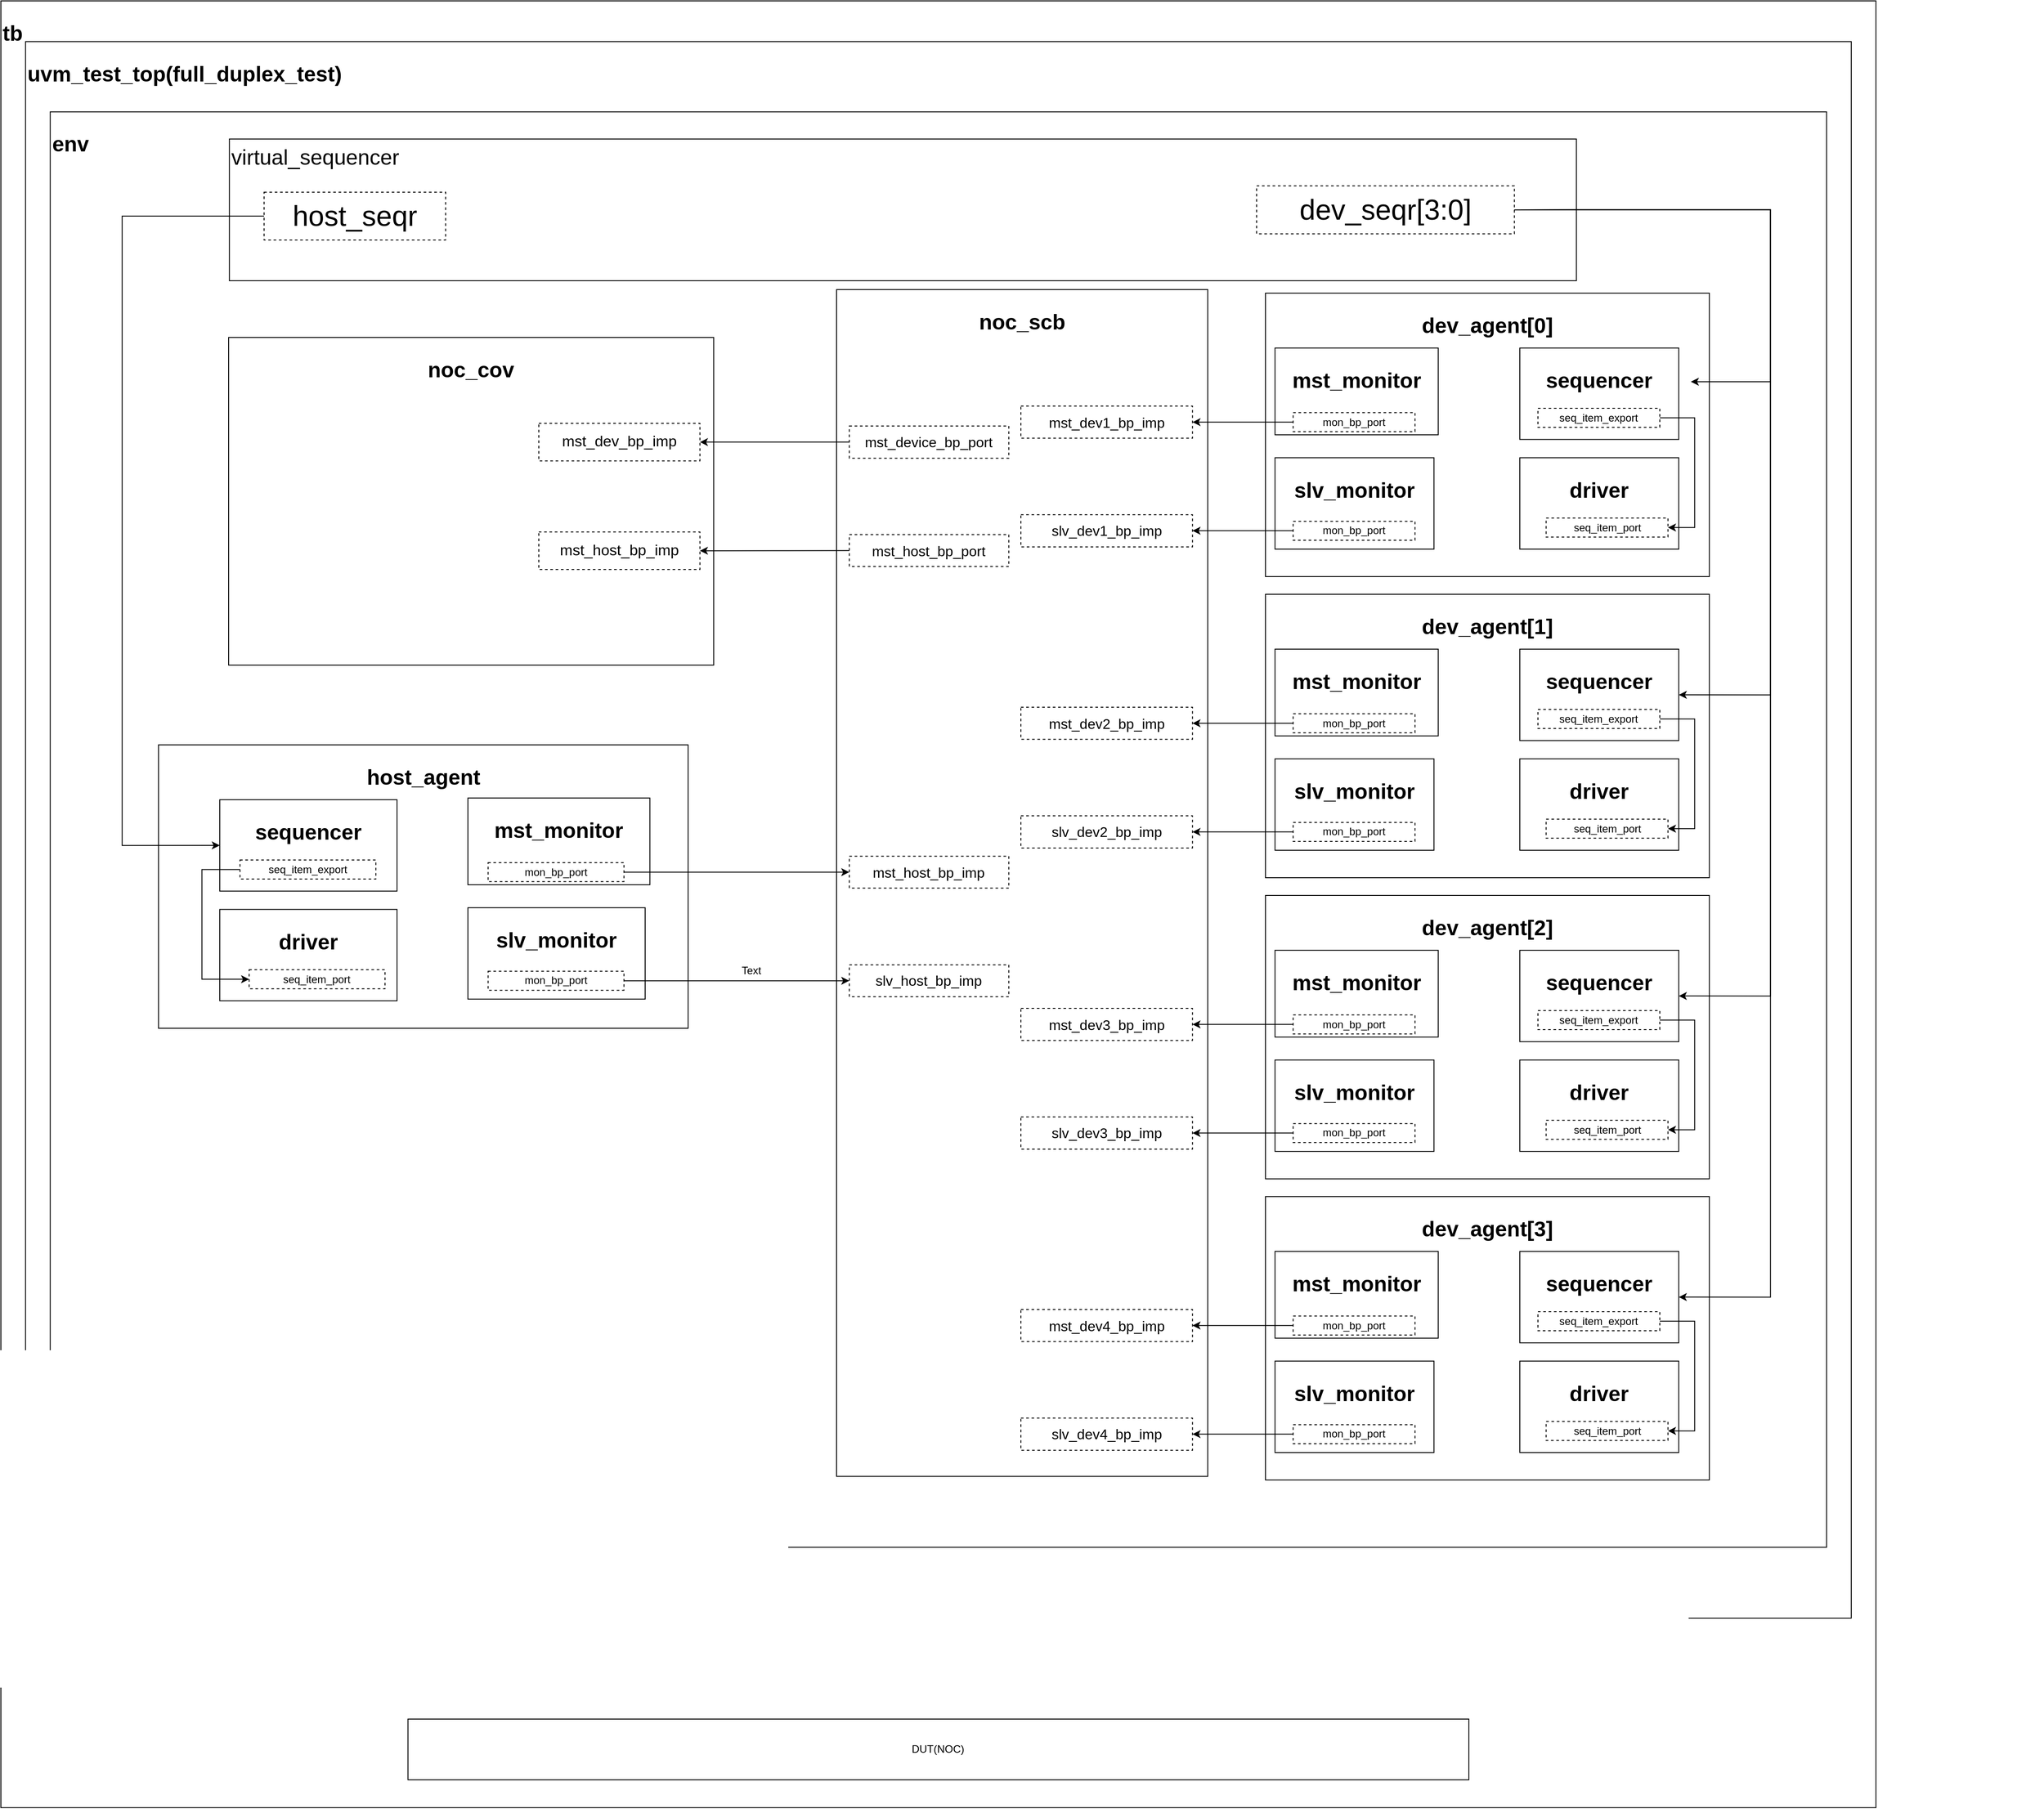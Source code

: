 <mxfile version="22.1.22" type="embed">
  <diagram id="KC7kj0rsEuCDK_Paft02" name="Page-1">
    <mxGraphModel dx="4128" dy="2380" grid="1" gridSize="10" guides="1" tooltips="1" connect="1" arrows="1" fold="1" page="1" pageScale="1" pageWidth="850" pageHeight="1100" math="0" shadow="0">
      <root>
        <mxCell id="0" />
        <mxCell id="1" parent="0" />
        <mxCell id="244" value="" style="group" vertex="1" connectable="0" parent="1">
          <mxGeometry x="-2427" y="400" width="2304.27" height="2040" as="geometry" />
        </mxCell>
        <mxCell id="66" value="" style="group" vertex="1" connectable="0" parent="244">
          <mxGeometry width="2115.84" height="2040" as="geometry" />
        </mxCell>
        <mxCell id="2" value="&lt;h1&gt;tb&lt;/h1&gt;" style="rounded=0;whiteSpace=wrap;html=1;align=left;horizontal=1;verticalAlign=top;" vertex="1" parent="66">
          <mxGeometry width="2115.84" height="2040" as="geometry" />
        </mxCell>
        <mxCell id="4" value="DUT(NOC)" style="rounded=0;whiteSpace=wrap;html=1;align=center;horizontal=1;verticalAlign=middle;" vertex="1" parent="66">
          <mxGeometry x="459.358" y="1939.996" width="1197.12" height="68.485" as="geometry" />
        </mxCell>
        <mxCell id="248" value="" style="group" vertex="1" connectable="0" parent="66">
          <mxGeometry x="27.844" y="45.95" width="2060.164" height="1864.05" as="geometry" />
        </mxCell>
        <mxCell id="3" value="&lt;h1&gt;uvm_test_top(full_duplex_test)&lt;/h1&gt;" style="rounded=0;whiteSpace=wrap;html=1;align=left;horizontal=1;verticalAlign=top;" vertex="1" parent="248">
          <mxGeometry width="2060.164" height="1780" as="geometry" />
        </mxCell>
        <mxCell id="5" value="&lt;h1&gt;env&lt;/h1&gt;" style="rounded=0;whiteSpace=wrap;html=1;align=left;horizontal=1;verticalAlign=top;" vertex="1" parent="248">
          <mxGeometry x="27.844" y="79.32" width="2004.488" height="1620.68" as="geometry" />
        </mxCell>
        <mxCell id="585" value="" style="group" vertex="1" connectable="0" parent="248">
          <mxGeometry x="1399.16" y="284.05" width="500.84" height="1340" as="geometry" />
        </mxCell>
        <mxCell id="522" value="" style="group" vertex="1" connectable="0" parent="585">
          <mxGeometry width="500.84" height="320" as="geometry" />
        </mxCell>
        <mxCell id="6" value="&lt;h1&gt;dev_agent[0]&lt;/h1&gt;" style="rounded=0;whiteSpace=wrap;html=1;align=center;horizontal=1;verticalAlign=top;container=0;" vertex="1" parent="522">
          <mxGeometry width="500.84" height="320" as="geometry" />
        </mxCell>
        <mxCell id="18" value="" style="group;verticalAlign=middle;" vertex="1" connectable="0" parent="522">
          <mxGeometry x="286.989" y="61.94" width="179.368" height="103.226" as="geometry" />
        </mxCell>
        <mxCell id="11" value="&lt;h1&gt;sequencer&lt;/h1&gt;" style="rounded=0;whiteSpace=wrap;html=1;align=center;horizontal=1;verticalAlign=top;" vertex="1" parent="18">
          <mxGeometry width="179.368" height="103.226" as="geometry" />
        </mxCell>
        <mxCell id="16" value="&lt;font style=&quot;font-size: 12px;&quot;&gt;seq_item_export&lt;/font&gt;" style="text;html=1;strokeColor=default;fillColor=none;align=center;verticalAlign=middle;whiteSpace=wrap;rounded=0;dashed=1;" vertex="1" parent="18">
          <mxGeometry x="20.448" y="68.107" width="137.515" height="21.439" as="geometry" />
        </mxCell>
        <mxCell id="19" value="" style="group" vertex="1" connectable="0" parent="522">
          <mxGeometry x="286.987" y="185.806" width="179.368" height="103.226" as="geometry" />
        </mxCell>
        <mxCell id="10" value="&lt;h1&gt;driver&lt;/h1&gt;" style="rounded=0;whiteSpace=wrap;html=1;align=center;horizontal=1;verticalAlign=top;" vertex="1" parent="19">
          <mxGeometry width="179.368" height="103.226" as="geometry" />
        </mxCell>
        <mxCell id="17" value="seq_item_port" style="text;html=1;align=center;verticalAlign=middle;whiteSpace=wrap;rounded=0;labelBorderColor=none;strokeColor=default;dashed=1;" vertex="1" parent="19">
          <mxGeometry x="29.703" y="68.107" width="137.515" height="21.439" as="geometry" />
        </mxCell>
        <mxCell id="414" style="edgeStyle=orthogonalEdgeStyle;rounded=0;orthogonalLoop=1;jettySize=auto;html=1;exitX=1;exitY=0.5;exitDx=0;exitDy=0;entryX=1;entryY=0.5;entryDx=0;entryDy=0;" edge="1" parent="522" source="16" target="17">
          <mxGeometry relative="1" as="geometry">
            <Array as="points">
              <mxPoint x="484.293" y="140.387" />
              <mxPoint x="484.293" y="264.258" />
            </Array>
          </mxGeometry>
        </mxCell>
        <mxCell id="31" value="" style="group;fontSize=21;" vertex="1" connectable="0" parent="522">
          <mxGeometry x="10.762" y="61.932" width="179.368" height="103.226" as="geometry" />
        </mxCell>
        <mxCell id="13" value="&lt;h1&gt;mst_monitor&lt;/h1&gt;" style="rounded=0;whiteSpace=wrap;html=1;align=center;horizontal=1;verticalAlign=top;" vertex="1" parent="31">
          <mxGeometry width="184.148" height="97.977" as="geometry" />
        </mxCell>
        <mxCell id="30" value="mon_bp_port" style="text;html=1;strokeColor=default;fillColor=none;align=center;verticalAlign=middle;whiteSpace=wrap;rounded=0;dashed=1;" vertex="1" parent="31">
          <mxGeometry x="20.436" y="72.983" width="137.515" height="21.439" as="geometry" />
        </mxCell>
        <mxCell id="302" value="" style="group;fontSize=21;" vertex="1" connectable="0" parent="522">
          <mxGeometry x="10.762" y="185.806" width="179.368" height="103.226" as="geometry" />
        </mxCell>
        <mxCell id="12" value="&lt;h1&gt;slv_monitor&lt;/h1&gt;" style="rounded=0;whiteSpace=wrap;html=1;align=center;horizontal=1;verticalAlign=top;" vertex="1" parent="302">
          <mxGeometry width="179.368" height="103.226" as="geometry" />
        </mxCell>
        <mxCell id="29" value="mon_bp_port" style="text;html=1;strokeColor=default;fillColor=none;align=center;verticalAlign=middle;whiteSpace=wrap;rounded=0;dashed=1;" vertex="1" parent="302">
          <mxGeometry x="20.436" y="71.767" width="137.515" height="21.439" as="geometry" />
        </mxCell>
        <mxCell id="523" value="" style="group" vertex="1" connectable="0" parent="585">
          <mxGeometry y="1020" width="500.84" height="320" as="geometry" />
        </mxCell>
        <mxCell id="524" value="&lt;h1&gt;dev_agent[3]&lt;/h1&gt;" style="rounded=0;whiteSpace=wrap;html=1;align=center;horizontal=1;verticalAlign=top;container=0;" vertex="1" parent="523">
          <mxGeometry width="500.84" height="320" as="geometry" />
        </mxCell>
        <mxCell id="525" value="" style="group;verticalAlign=middle;" vertex="1" connectable="0" parent="523">
          <mxGeometry x="286.989" y="61.94" width="179.368" height="103.226" as="geometry" />
        </mxCell>
        <mxCell id="526" value="&lt;h1&gt;sequencer&lt;/h1&gt;" style="rounded=0;whiteSpace=wrap;html=1;align=center;horizontal=1;verticalAlign=top;" vertex="1" parent="525">
          <mxGeometry width="179.368" height="103.226" as="geometry" />
        </mxCell>
        <mxCell id="527" value="&lt;font style=&quot;font-size: 12px;&quot;&gt;seq_item_export&lt;/font&gt;" style="text;html=1;strokeColor=default;fillColor=none;align=center;verticalAlign=middle;whiteSpace=wrap;rounded=0;dashed=1;" vertex="1" parent="525">
          <mxGeometry x="20.448" y="68.107" width="137.515" height="21.439" as="geometry" />
        </mxCell>
        <mxCell id="528" value="" style="group" vertex="1" connectable="0" parent="523">
          <mxGeometry x="286.987" y="185.806" width="179.368" height="103.226" as="geometry" />
        </mxCell>
        <mxCell id="529" value="&lt;h1&gt;driver&lt;/h1&gt;" style="rounded=0;whiteSpace=wrap;html=1;align=center;horizontal=1;verticalAlign=top;" vertex="1" parent="528">
          <mxGeometry width="179.368" height="103.226" as="geometry" />
        </mxCell>
        <mxCell id="530" value="seq_item_port" style="text;html=1;align=center;verticalAlign=middle;whiteSpace=wrap;rounded=0;labelBorderColor=none;strokeColor=default;dashed=1;" vertex="1" parent="528">
          <mxGeometry x="29.703" y="68.107" width="137.515" height="21.439" as="geometry" />
        </mxCell>
        <mxCell id="531" style="edgeStyle=orthogonalEdgeStyle;rounded=0;orthogonalLoop=1;jettySize=auto;html=1;exitX=1;exitY=0.5;exitDx=0;exitDy=0;entryX=1;entryY=0.5;entryDx=0;entryDy=0;" edge="1" parent="523" source="527" target="530">
          <mxGeometry relative="1" as="geometry">
            <Array as="points">
              <mxPoint x="484.293" y="140.387" />
              <mxPoint x="484.293" y="264.258" />
            </Array>
          </mxGeometry>
        </mxCell>
        <mxCell id="532" value="" style="group;fontSize=21;" vertex="1" connectable="0" parent="523">
          <mxGeometry x="10.762" y="61.932" width="179.368" height="103.226" as="geometry" />
        </mxCell>
        <mxCell id="533" value="&lt;h1&gt;mst_monitor&lt;/h1&gt;" style="rounded=0;whiteSpace=wrap;html=1;align=center;horizontal=1;verticalAlign=top;" vertex="1" parent="532">
          <mxGeometry width="184.148" height="97.977" as="geometry" />
        </mxCell>
        <mxCell id="534" value="mon_bp_port" style="text;html=1;strokeColor=default;fillColor=none;align=center;verticalAlign=middle;whiteSpace=wrap;rounded=0;dashed=1;" vertex="1" parent="532">
          <mxGeometry x="20.436" y="72.983" width="137.515" height="21.439" as="geometry" />
        </mxCell>
        <mxCell id="535" value="" style="group;fontSize=21;" vertex="1" connectable="0" parent="523">
          <mxGeometry x="10.762" y="185.806" width="179.368" height="103.226" as="geometry" />
        </mxCell>
        <mxCell id="536" value="&lt;h1&gt;slv_monitor&lt;/h1&gt;" style="rounded=0;whiteSpace=wrap;html=1;align=center;horizontal=1;verticalAlign=top;" vertex="1" parent="535">
          <mxGeometry width="179.368" height="103.226" as="geometry" />
        </mxCell>
        <mxCell id="537" value="mon_bp_port" style="text;html=1;strokeColor=default;fillColor=none;align=center;verticalAlign=middle;whiteSpace=wrap;rounded=0;dashed=1;" vertex="1" parent="535">
          <mxGeometry x="20.436" y="71.767" width="137.515" height="21.439" as="geometry" />
        </mxCell>
        <mxCell id="538" value="" style="group" vertex="1" connectable="0" parent="585">
          <mxGeometry y="680" width="500.84" height="320" as="geometry" />
        </mxCell>
        <mxCell id="539" value="&lt;h1&gt;dev_agent[2]&lt;/h1&gt;" style="rounded=0;whiteSpace=wrap;html=1;align=center;horizontal=1;verticalAlign=top;container=0;" vertex="1" parent="538">
          <mxGeometry width="500.84" height="320" as="geometry" />
        </mxCell>
        <mxCell id="540" value="" style="group;verticalAlign=middle;" vertex="1" connectable="0" parent="538">
          <mxGeometry x="286.989" y="61.94" width="179.368" height="103.226" as="geometry" />
        </mxCell>
        <mxCell id="541" value="&lt;h1&gt;sequencer&lt;/h1&gt;" style="rounded=0;whiteSpace=wrap;html=1;align=center;horizontal=1;verticalAlign=top;" vertex="1" parent="540">
          <mxGeometry width="179.368" height="103.226" as="geometry" />
        </mxCell>
        <mxCell id="542" value="&lt;font style=&quot;font-size: 12px;&quot;&gt;seq_item_export&lt;/font&gt;" style="text;html=1;strokeColor=default;fillColor=none;align=center;verticalAlign=middle;whiteSpace=wrap;rounded=0;dashed=1;" vertex="1" parent="540">
          <mxGeometry x="20.448" y="68.107" width="137.515" height="21.439" as="geometry" />
        </mxCell>
        <mxCell id="543" value="" style="group" vertex="1" connectable="0" parent="538">
          <mxGeometry x="286.987" y="185.806" width="179.368" height="103.226" as="geometry" />
        </mxCell>
        <mxCell id="544" value="&lt;h1&gt;driver&lt;/h1&gt;" style="rounded=0;whiteSpace=wrap;html=1;align=center;horizontal=1;verticalAlign=top;" vertex="1" parent="543">
          <mxGeometry width="179.368" height="103.226" as="geometry" />
        </mxCell>
        <mxCell id="545" value="seq_item_port" style="text;html=1;align=center;verticalAlign=middle;whiteSpace=wrap;rounded=0;labelBorderColor=none;strokeColor=default;dashed=1;" vertex="1" parent="543">
          <mxGeometry x="29.703" y="68.107" width="137.515" height="21.439" as="geometry" />
        </mxCell>
        <mxCell id="546" style="edgeStyle=orthogonalEdgeStyle;rounded=0;orthogonalLoop=1;jettySize=auto;html=1;exitX=1;exitY=0.5;exitDx=0;exitDy=0;entryX=1;entryY=0.5;entryDx=0;entryDy=0;" edge="1" parent="538" source="542" target="545">
          <mxGeometry relative="1" as="geometry">
            <Array as="points">
              <mxPoint x="484.293" y="140.387" />
              <mxPoint x="484.293" y="264.258" />
            </Array>
          </mxGeometry>
        </mxCell>
        <mxCell id="547" value="" style="group;fontSize=21;" vertex="1" connectable="0" parent="538">
          <mxGeometry x="10.762" y="61.932" width="179.368" height="103.226" as="geometry" />
        </mxCell>
        <mxCell id="548" value="&lt;h1&gt;mst_monitor&lt;/h1&gt;" style="rounded=0;whiteSpace=wrap;html=1;align=center;horizontal=1;verticalAlign=top;" vertex="1" parent="547">
          <mxGeometry width="184.148" height="97.977" as="geometry" />
        </mxCell>
        <mxCell id="549" value="mon_bp_port" style="text;html=1;strokeColor=default;fillColor=none;align=center;verticalAlign=middle;whiteSpace=wrap;rounded=0;dashed=1;" vertex="1" parent="547">
          <mxGeometry x="20.436" y="72.983" width="137.515" height="21.439" as="geometry" />
        </mxCell>
        <mxCell id="550" value="" style="group;fontSize=21;" vertex="1" connectable="0" parent="538">
          <mxGeometry x="10.762" y="185.806" width="179.368" height="103.226" as="geometry" />
        </mxCell>
        <mxCell id="551" value="&lt;h1&gt;slv_monitor&lt;/h1&gt;" style="rounded=0;whiteSpace=wrap;html=1;align=center;horizontal=1;verticalAlign=top;" vertex="1" parent="550">
          <mxGeometry width="179.368" height="103.226" as="geometry" />
        </mxCell>
        <mxCell id="552" value="mon_bp_port" style="text;html=1;strokeColor=default;fillColor=none;align=center;verticalAlign=middle;whiteSpace=wrap;rounded=0;dashed=1;" vertex="1" parent="550">
          <mxGeometry x="20.436" y="71.767" width="137.515" height="21.439" as="geometry" />
        </mxCell>
        <mxCell id="553" value="" style="group" vertex="1" connectable="0" parent="585">
          <mxGeometry y="340" width="500.84" height="320" as="geometry" />
        </mxCell>
        <mxCell id="554" value="&lt;h1&gt;dev_agent[1]&lt;/h1&gt;" style="rounded=0;whiteSpace=wrap;html=1;align=center;horizontal=1;verticalAlign=top;container=0;" vertex="1" parent="553">
          <mxGeometry width="500.84" height="320" as="geometry" />
        </mxCell>
        <mxCell id="555" value="" style="group;verticalAlign=middle;" vertex="1" connectable="0" parent="553">
          <mxGeometry x="286.989" y="61.94" width="179.368" height="103.226" as="geometry" />
        </mxCell>
        <mxCell id="556" value="&lt;h1&gt;sequencer&lt;/h1&gt;" style="rounded=0;whiteSpace=wrap;html=1;align=center;horizontal=1;verticalAlign=top;" vertex="1" parent="555">
          <mxGeometry width="179.368" height="103.226" as="geometry" />
        </mxCell>
        <mxCell id="557" value="&lt;font style=&quot;font-size: 12px;&quot;&gt;seq_item_export&lt;/font&gt;" style="text;html=1;strokeColor=default;fillColor=none;align=center;verticalAlign=middle;whiteSpace=wrap;rounded=0;dashed=1;" vertex="1" parent="555">
          <mxGeometry x="20.448" y="68.107" width="137.515" height="21.439" as="geometry" />
        </mxCell>
        <mxCell id="558" value="" style="group" vertex="1" connectable="0" parent="553">
          <mxGeometry x="286.987" y="185.806" width="179.368" height="103.226" as="geometry" />
        </mxCell>
        <mxCell id="559" value="&lt;h1&gt;driver&lt;/h1&gt;" style="rounded=0;whiteSpace=wrap;html=1;align=center;horizontal=1;verticalAlign=top;" vertex="1" parent="558">
          <mxGeometry width="179.368" height="103.226" as="geometry" />
        </mxCell>
        <mxCell id="560" value="seq_item_port" style="text;html=1;align=center;verticalAlign=middle;whiteSpace=wrap;rounded=0;labelBorderColor=none;strokeColor=default;dashed=1;" vertex="1" parent="558">
          <mxGeometry x="29.703" y="68.107" width="137.515" height="21.439" as="geometry" />
        </mxCell>
        <mxCell id="561" style="edgeStyle=orthogonalEdgeStyle;rounded=0;orthogonalLoop=1;jettySize=auto;html=1;exitX=1;exitY=0.5;exitDx=0;exitDy=0;entryX=1;entryY=0.5;entryDx=0;entryDy=0;" edge="1" parent="553" source="557" target="560">
          <mxGeometry relative="1" as="geometry">
            <Array as="points">
              <mxPoint x="484.293" y="140.387" />
              <mxPoint x="484.293" y="264.258" />
            </Array>
          </mxGeometry>
        </mxCell>
        <mxCell id="562" value="" style="group;fontSize=21;" vertex="1" connectable="0" parent="553">
          <mxGeometry x="10.762" y="61.932" width="179.368" height="103.226" as="geometry" />
        </mxCell>
        <mxCell id="563" value="&lt;h1&gt;mst_monitor&lt;/h1&gt;" style="rounded=0;whiteSpace=wrap;html=1;align=center;horizontal=1;verticalAlign=top;" vertex="1" parent="562">
          <mxGeometry width="184.148" height="97.977" as="geometry" />
        </mxCell>
        <mxCell id="564" value="mon_bp_port" style="text;html=1;strokeColor=default;fillColor=none;align=center;verticalAlign=middle;whiteSpace=wrap;rounded=0;dashed=1;" vertex="1" parent="562">
          <mxGeometry x="20.436" y="72.983" width="137.515" height="21.439" as="geometry" />
        </mxCell>
        <mxCell id="565" value="" style="group;fontSize=21;" vertex="1" connectable="0" parent="553">
          <mxGeometry x="10.762" y="185.806" width="179.368" height="103.226" as="geometry" />
        </mxCell>
        <mxCell id="566" value="&lt;h1&gt;slv_monitor&lt;/h1&gt;" style="rounded=0;whiteSpace=wrap;html=1;align=center;horizontal=1;verticalAlign=top;" vertex="1" parent="565">
          <mxGeometry width="179.368" height="103.226" as="geometry" />
        </mxCell>
        <mxCell id="567" value="mon_bp_port" style="text;html=1;strokeColor=default;fillColor=none;align=center;verticalAlign=middle;whiteSpace=wrap;rounded=0;dashed=1;" vertex="1" parent="565">
          <mxGeometry x="20.436" y="71.767" width="137.515" height="21.439" as="geometry" />
        </mxCell>
        <mxCell id="600" value="" style="group" vertex="1" connectable="0" parent="248">
          <mxGeometry x="915.16" y="280" width="418.84" height="1340" as="geometry" />
        </mxCell>
        <mxCell id="35" value="&lt;h1&gt;noc_scb&lt;/h1&gt;" style="rounded=0;whiteSpace=wrap;html=1;verticalAlign=top;" vertex="1" parent="600">
          <mxGeometry width="418.84" height="1340" as="geometry" />
        </mxCell>
        <mxCell id="36" value="mst_dev1_bp_imp" style="text;html=1;strokeColor=default;fillColor=none;align=center;verticalAlign=middle;whiteSpace=wrap;rounded=0;fontSize=16;dashed=1;" vertex="1" parent="600">
          <mxGeometry x="207.993" y="131.519" width="193.645" height="36.33" as="geometry" />
        </mxCell>
        <mxCell id="38" value="slv_dev1_bp_imp" style="text;html=1;strokeColor=default;fillColor=none;align=center;verticalAlign=middle;whiteSpace=wrap;rounded=0;fontSize=16;dashed=1;" vertex="1" parent="600">
          <mxGeometry x="207.995" y="254.182" width="193.645" height="36.33" as="geometry" />
        </mxCell>
        <mxCell id="39" value="mst_dev2_bp_imp" style="text;html=1;strokeColor=default;fillColor=none;align=center;verticalAlign=middle;whiteSpace=wrap;rounded=0;fontSize=16;dashed=1;" vertex="1" parent="600">
          <mxGeometry x="207.993" y="471.522" width="193.645" height="36.33" as="geometry" />
        </mxCell>
        <mxCell id="40" value="slv_dev2_bp_imp" style="text;html=1;strokeColor=default;fillColor=none;align=center;verticalAlign=middle;whiteSpace=wrap;rounded=0;fontSize=16;dashed=1;" vertex="1" parent="600">
          <mxGeometry x="207.995" y="594.179" width="193.645" height="36.33" as="geometry" />
        </mxCell>
        <mxCell id="41" value="mst_dev3_bp_imp" style="text;html=1;strokeColor=default;fillColor=none;align=center;verticalAlign=middle;whiteSpace=wrap;rounded=0;fontSize=16;dashed=1;" vertex="1" parent="600">
          <mxGeometry x="207.993" y="811.524" width="193.645" height="36.33" as="geometry" />
        </mxCell>
        <mxCell id="42" value="slv_dev3_bp_imp" style="text;html=1;strokeColor=default;fillColor=none;align=center;verticalAlign=middle;whiteSpace=wrap;rounded=0;fontSize=16;dashed=1;" vertex="1" parent="600">
          <mxGeometry x="207.995" y="934.18" width="193.645" height="36.33" as="geometry" />
        </mxCell>
        <mxCell id="43" value="mst_dev4_bp_imp" style="text;html=1;strokeColor=default;fillColor=none;align=center;verticalAlign=middle;whiteSpace=wrap;rounded=0;fontSize=16;dashed=1;" vertex="1" parent="600">
          <mxGeometry x="207.993" y="1151.517" width="193.645" height="36.33" as="geometry" />
        </mxCell>
        <mxCell id="44" value="slv_dev4_bp_imp" style="text;html=1;strokeColor=default;fillColor=none;align=center;verticalAlign=middle;whiteSpace=wrap;rounded=0;fontSize=16;dashed=1;" vertex="1" parent="600">
          <mxGeometry x="207.995" y="1274.176" width="193.645" height="36.33" as="geometry" />
        </mxCell>
        <mxCell id="292" value="mst_host_bp_imp" style="text;html=1;strokeColor=default;fillColor=none;align=center;verticalAlign=middle;whiteSpace=wrap;rounded=0;fontSize=16;dashed=1;" vertex="1" parent="600">
          <mxGeometry x="14.35" y="639.751" width="180" height="36" as="geometry" />
        </mxCell>
        <mxCell id="293" value="slv_host_bp_imp" style="text;html=1;strokeColor=default;fillColor=none;align=center;verticalAlign=middle;whiteSpace=wrap;rounded=0;fontSize=16;dashed=1;" vertex="1" parent="600">
          <mxGeometry x="14.352" y="762.408" width="180" height="36" as="geometry" />
        </mxCell>
        <mxCell id="601" value="mst_device_bp_port" style="text;html=1;strokeColor=default;fillColor=none;align=center;verticalAlign=middle;whiteSpace=wrap;rounded=0;fontSize=16;dashed=1;" vertex="1" parent="600">
          <mxGeometry x="14.35" y="154.05" width="180" height="36.334" as="geometry" />
        </mxCell>
        <mxCell id="602" value="mst_host_bp_port" style="text;html=1;strokeColor=default;fillColor=none;align=center;verticalAlign=middle;whiteSpace=wrap;rounded=0;fontSize=16;dashed=1;" vertex="1" parent="600">
          <mxGeometry x="14.35" y="276.71" width="180" height="36" as="geometry" />
        </mxCell>
        <mxCell id="569" value="&lt;h1&gt;host_agent&lt;/h1&gt;" style="rounded=0;whiteSpace=wrap;html=1;align=center;horizontal=1;verticalAlign=top;container=0;" vertex="1" parent="248">
          <mxGeometry x="150" y="794.05" width="597.61" height="320" as="geometry" />
        </mxCell>
        <mxCell id="570" value="" style="group;verticalAlign=middle;" vertex="1" connectable="0" parent="248">
          <mxGeometry x="219.156" y="855.99" width="200.0" height="103.226" as="geometry" />
        </mxCell>
        <mxCell id="571" value="&lt;h1&gt;sequencer&lt;/h1&gt;" style="rounded=0;whiteSpace=wrap;html=1;align=center;horizontal=1;verticalAlign=top;" vertex="1" parent="570">
          <mxGeometry width="200.0" height="103.226" as="geometry" />
        </mxCell>
        <mxCell id="572" value="&lt;font style=&quot;font-size: 12px;&quot;&gt;seq_item_export&lt;/font&gt;" style="text;html=1;strokeColor=default;fillColor=none;align=center;verticalAlign=middle;whiteSpace=wrap;rounded=0;dashed=1;" vertex="1" parent="570">
          <mxGeometry x="22.8" y="68.107" width="153.333" height="21.439" as="geometry" />
        </mxCell>
        <mxCell id="573" value="" style="group" vertex="1" connectable="0" parent="248">
          <mxGeometry x="219.154" y="979.856" width="200.0" height="103.226" as="geometry" />
        </mxCell>
        <mxCell id="574" value="&lt;h1&gt;driver&lt;/h1&gt;" style="rounded=0;whiteSpace=wrap;html=1;align=center;horizontal=1;verticalAlign=top;" vertex="1" parent="573">
          <mxGeometry width="200.0" height="103.226" as="geometry" />
        </mxCell>
        <mxCell id="575" value="seq_item_port" style="text;html=1;align=center;verticalAlign=middle;whiteSpace=wrap;rounded=0;labelBorderColor=none;strokeColor=default;dashed=1;" vertex="1" parent="573">
          <mxGeometry x="33.12" y="68.107" width="153.333" height="21.439" as="geometry" />
        </mxCell>
        <mxCell id="576" style="edgeStyle=orthogonalEdgeStyle;rounded=0;orthogonalLoop=1;jettySize=auto;html=1;entryX=0;entryY=0.5;entryDx=0;entryDy=0;exitX=0;exitY=0.5;exitDx=0;exitDy=0;" edge="1" parent="248" source="572" target="575">
          <mxGeometry relative="1" as="geometry">
            <Array as="points">
              <mxPoint x="199" y="935" />
              <mxPoint x="199" y="1059" />
            </Array>
          </mxGeometry>
        </mxCell>
        <mxCell id="578" value="&lt;h1&gt;mst_monitor&lt;/h1&gt;" style="rounded=0;whiteSpace=wrap;html=1;align=center;horizontal=1;verticalAlign=top;" vertex="1" parent="248">
          <mxGeometry x="499.156" y="854.052" width="205.33" height="97.977" as="geometry" />
        </mxCell>
        <mxCell id="579" value="mon_bp_port" style="text;html=1;strokeColor=default;fillColor=none;align=center;verticalAlign=middle;whiteSpace=wrap;rounded=0;dashed=1;" vertex="1" parent="248">
          <mxGeometry x="521.942" y="927.035" width="153.333" height="21.439" as="geometry" />
        </mxCell>
        <mxCell id="580" value="" style="group;fontSize=21;" vertex="1" connectable="0" parent="248">
          <mxGeometry x="499.156" y="977.926" width="200.0" height="103.226" as="geometry" />
        </mxCell>
        <mxCell id="581" value="&lt;h1&gt;slv_monitor&lt;/h1&gt;" style="rounded=0;whiteSpace=wrap;html=1;align=center;horizontal=1;verticalAlign=top;" vertex="1" parent="580">
          <mxGeometry width="200.0" height="103.226" as="geometry" />
        </mxCell>
        <mxCell id="582" value="mon_bp_port" style="text;html=1;strokeColor=default;fillColor=none;align=center;verticalAlign=middle;whiteSpace=wrap;rounded=0;dashed=1;" vertex="1" parent="580">
          <mxGeometry x="22.787" y="71.767" width="153.333" height="21.439" as="geometry" />
        </mxCell>
        <mxCell id="598" style="edgeStyle=orthogonalEdgeStyle;rounded=0;orthogonalLoop=1;jettySize=auto;html=1;exitX=1;exitY=0.5;exitDx=0;exitDy=0;entryX=0;entryY=0.5;entryDx=0;entryDy=0;" edge="1" parent="248" source="579" target="292">
          <mxGeometry relative="1" as="geometry" />
        </mxCell>
        <mxCell id="599" style="edgeStyle=orthogonalEdgeStyle;rounded=0;orthogonalLoop=1;jettySize=auto;html=1;exitX=1;exitY=0.5;exitDx=0;exitDy=0;entryX=0;entryY=0.5;entryDx=0;entryDy=0;" edge="1" parent="248" source="582" target="293">
          <mxGeometry relative="1" as="geometry" />
        </mxCell>
        <mxCell id="286" value="&lt;h1&gt;noc_cov&lt;/h1&gt;" style="rounded=0;whiteSpace=wrap;html=1;verticalAlign=top;" vertex="1" parent="248">
          <mxGeometry x="229.16" y="334.05" width="547.33" height="370" as="geometry" />
        </mxCell>
        <mxCell id="287" value="mst_host_bp_imp" style="text;html=1;strokeColor=default;fillColor=none;align=center;verticalAlign=middle;whiteSpace=wrap;rounded=0;fontSize=17;dashed=1;" vertex="1" parent="248">
          <mxGeometry x="579.16" y="553.714" width="181.82" height="42.321" as="geometry" />
        </mxCell>
        <mxCell id="288" value="mst_dev_bp_imp" style="text;html=1;strokeColor=default;fillColor=none;align=center;verticalAlign=middle;whiteSpace=wrap;rounded=0;fontSize=17;dashed=1;" vertex="1" parent="248">
          <mxGeometry x="579.16" y="431.054" width="181.82" height="42.321" as="geometry" />
        </mxCell>
        <mxCell id="603" style="edgeStyle=orthogonalEdgeStyle;rounded=0;orthogonalLoop=1;jettySize=auto;html=1;exitX=0;exitY=0.5;exitDx=0;exitDy=0;entryX=1;entryY=0.5;entryDx=0;entryDy=0;" edge="1" parent="248" source="601" target="288">
          <mxGeometry relative="1" as="geometry" />
        </mxCell>
        <mxCell id="604" style="edgeStyle=orthogonalEdgeStyle;rounded=0;orthogonalLoop=1;jettySize=auto;html=1;exitX=0;exitY=0.5;exitDx=0;exitDy=0;entryX=1;entryY=0.5;entryDx=0;entryDy=0;" edge="1" parent="248" source="602" target="287">
          <mxGeometry relative="1" as="geometry" />
        </mxCell>
        <mxCell id="587" style="edgeStyle=orthogonalEdgeStyle;rounded=0;orthogonalLoop=1;jettySize=auto;html=1;exitX=0;exitY=0.5;exitDx=0;exitDy=0;entryX=1;entryY=0.5;entryDx=0;entryDy=0;" edge="1" parent="248" source="30" target="36">
          <mxGeometry relative="1" as="geometry" />
        </mxCell>
        <mxCell id="588" style="edgeStyle=orthogonalEdgeStyle;rounded=0;orthogonalLoop=1;jettySize=auto;html=1;exitX=0;exitY=0.5;exitDx=0;exitDy=0;" edge="1" parent="248" source="29" target="38">
          <mxGeometry relative="1" as="geometry" />
        </mxCell>
        <mxCell id="589" style="edgeStyle=orthogonalEdgeStyle;rounded=0;orthogonalLoop=1;jettySize=auto;html=1;exitX=0;exitY=0.5;exitDx=0;exitDy=0;" edge="1" parent="248" source="564" target="39">
          <mxGeometry relative="1" as="geometry" />
        </mxCell>
        <mxCell id="590" style="edgeStyle=orthogonalEdgeStyle;rounded=0;orthogonalLoop=1;jettySize=auto;html=1;exitX=0;exitY=0.5;exitDx=0;exitDy=0;entryX=1;entryY=0.5;entryDx=0;entryDy=0;" edge="1" parent="248" source="567" target="40">
          <mxGeometry relative="1" as="geometry" />
        </mxCell>
        <mxCell id="591" style="edgeStyle=orthogonalEdgeStyle;rounded=0;orthogonalLoop=1;jettySize=auto;html=1;exitX=0;exitY=0.5;exitDx=0;exitDy=0;entryX=1;entryY=0.5;entryDx=0;entryDy=0;" edge="1" parent="248" source="549" target="41">
          <mxGeometry relative="1" as="geometry" />
        </mxCell>
        <mxCell id="592" style="edgeStyle=orthogonalEdgeStyle;rounded=0;orthogonalLoop=1;jettySize=auto;html=1;exitX=0;exitY=0.5;exitDx=0;exitDy=0;entryX=1;entryY=0.5;entryDx=0;entryDy=0;" edge="1" parent="248" source="552" target="42">
          <mxGeometry relative="1" as="geometry" />
        </mxCell>
        <mxCell id="593" style="edgeStyle=orthogonalEdgeStyle;rounded=0;orthogonalLoop=1;jettySize=auto;html=1;exitX=0;exitY=0.5;exitDx=0;exitDy=0;entryX=1;entryY=0.5;entryDx=0;entryDy=0;" edge="1" parent="248" source="534" target="43">
          <mxGeometry relative="1" as="geometry" />
        </mxCell>
        <mxCell id="594" style="edgeStyle=orthogonalEdgeStyle;rounded=0;orthogonalLoop=1;jettySize=auto;html=1;exitX=0;exitY=0.5;exitDx=0;exitDy=0;entryX=1;entryY=0.5;entryDx=0;entryDy=0;" edge="1" parent="248" source="537" target="44">
          <mxGeometry relative="1" as="geometry" />
        </mxCell>
        <mxCell id="605" value="&lt;font style=&quot;font-size: 24px;&quot;&gt;virtual_sequencer&lt;/font&gt;" style="rounded=0;whiteSpace=wrap;html=1;align=left;verticalAlign=top;" vertex="1" parent="248">
          <mxGeometry x="230" y="110" width="1520" height="160" as="geometry" />
        </mxCell>
        <mxCell id="614" style="edgeStyle=orthogonalEdgeStyle;rounded=0;orthogonalLoop=1;jettySize=auto;html=1;exitX=0;exitY=0.5;exitDx=0;exitDy=0;entryX=0;entryY=0.5;entryDx=0;entryDy=0;" edge="1" parent="248" source="607" target="571">
          <mxGeometry relative="1" as="geometry">
            <Array as="points">
              <mxPoint x="109" y="197" />
              <mxPoint x="109" y="908" />
            </Array>
          </mxGeometry>
        </mxCell>
        <mxCell id="607" value="&lt;h2&gt;&lt;font style=&quot;font-size: 32px; font-weight: normal;&quot;&gt;host_seqr&lt;/font&gt;&lt;/h2&gt;" style="text;html=1;strokeColor=default;fillColor=none;align=center;verticalAlign=middle;whiteSpace=wrap;rounded=0;dashed=1;" vertex="1" parent="248">
          <mxGeometry x="269.16" y="170" width="204.84" height="54.05" as="geometry" />
        </mxCell>
        <mxCell id="610" style="edgeStyle=orthogonalEdgeStyle;rounded=0;orthogonalLoop=1;jettySize=auto;html=1;exitX=1;exitY=0.5;exitDx=0;exitDy=0;" edge="1" parent="248" source="609">
          <mxGeometry relative="1" as="geometry">
            <mxPoint x="1879.156" y="384.05" as="targetPoint" />
            <Array as="points">
              <mxPoint x="1969" y="190" />
              <mxPoint x="1969" y="384" />
            </Array>
          </mxGeometry>
        </mxCell>
        <mxCell id="612" style="edgeStyle=orthogonalEdgeStyle;rounded=0;orthogonalLoop=1;jettySize=auto;html=1;exitX=1;exitY=0.5;exitDx=0;exitDy=0;entryX=1;entryY=0.5;entryDx=0;entryDy=0;" edge="1" parent="248" source="609" target="526">
          <mxGeometry relative="1" as="geometry">
            <Array as="points">
              <mxPoint x="1969" y="190" />
              <mxPoint x="1969" y="1418" />
            </Array>
          </mxGeometry>
        </mxCell>
        <mxCell id="613" style="edgeStyle=orthogonalEdgeStyle;rounded=0;orthogonalLoop=1;jettySize=auto;html=1;exitX=1;exitY=0.5;exitDx=0;exitDy=0;entryX=1;entryY=0.5;entryDx=0;entryDy=0;" edge="1" parent="248" source="609" target="541">
          <mxGeometry relative="1" as="geometry">
            <Array as="points">
              <mxPoint x="1969" y="190" />
              <mxPoint x="1969" y="1078" />
            </Array>
          </mxGeometry>
        </mxCell>
        <mxCell id="609" value="&lt;h2&gt;&lt;font style=&quot;font-size: 32px; font-weight: normal;&quot;&gt;dev_seqr[3:0]&lt;/font&gt;&lt;/h2&gt;" style="text;html=1;strokeColor=default;fillColor=none;align=center;verticalAlign=middle;whiteSpace=wrap;rounded=0;dashed=1;" vertex="1" parent="248">
          <mxGeometry x="1389.16" y="162.97" width="290.84" height="54.05" as="geometry" />
        </mxCell>
        <mxCell id="611" style="edgeStyle=orthogonalEdgeStyle;rounded=0;orthogonalLoop=1;jettySize=auto;html=1;exitX=1;exitY=0.5;exitDx=0;exitDy=0;entryX=1;entryY=0.5;entryDx=0;entryDy=0;" edge="1" parent="248" source="609" target="556">
          <mxGeometry relative="1" as="geometry">
            <Array as="points">
              <mxPoint x="1969" y="190" />
              <mxPoint x="1969" y="738" />
            </Array>
          </mxGeometry>
        </mxCell>
        <mxCell id="606" value="Text" style="text;html=1;strokeColor=none;fillColor=none;align=center;verticalAlign=middle;whiteSpace=wrap;rounded=0;" vertex="1" parent="1">
          <mxGeometry x="-1610" y="1480" width="60" height="30" as="geometry" />
        </mxCell>
      </root>
    </mxGraphModel>
  </diagram>
</mxfile>
